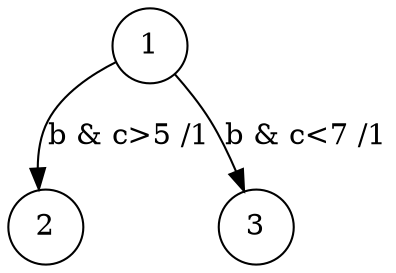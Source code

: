 digraph fsm{
	s_0 [label="1" shape="circle"]
	s_1 [label="2" shape="circle"]
    s_2 [label="3" shape="circle"]

    s_0 -> s_1[label="b & c>5 /1", myattribute="t_0"]
    s_0 -> s_2[label="b & c<7 /1", myattribute="t_1"]
}